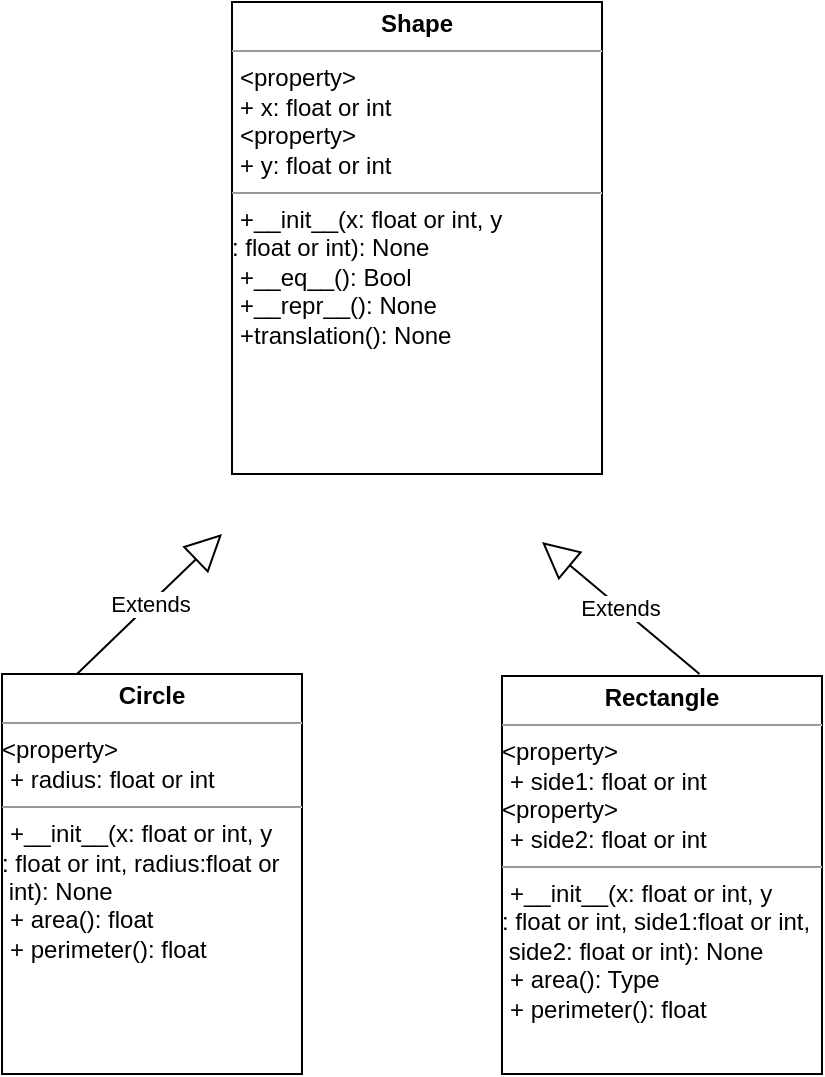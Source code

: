 <mxfile version="15.2.7" type="device"><diagram id="716TIhtd6yE2qo0br7zd" name="Page-1"><mxGraphModel dx="782" dy="497" grid="1" gridSize="10" guides="1" tooltips="1" connect="1" arrows="1" fold="1" page="1" pageScale="1" pageWidth="850" pageHeight="1100" math="0" shadow="0"><root><mxCell id="0"/><mxCell id="1" parent="0"/><mxCell id="pL8FyPuxDcZSbZw7dkn8-1" value="&lt;p style=&quot;margin: 0px ; margin-top: 4px ; text-align: center&quot;&gt;&lt;b&gt;Circle&lt;/b&gt;&lt;/p&gt;&lt;hr size=&quot;1&quot;&gt;&amp;lt;property&amp;gt;&lt;p style=&quot;margin: 0px ; margin-left: 4px&quot;&gt;&lt;span&gt;+ radius: float or int&lt;/span&gt;&lt;br&gt;&lt;/p&gt;&lt;hr size=&quot;1&quot;&gt;&lt;p style=&quot;margin: 0px 0px 0px 4px&quot;&gt;+__init__(x: float or int, y&lt;/p&gt;: float or int, radius:float or&lt;br&gt;&amp;nbsp;int): None&lt;br&gt;&lt;p style=&quot;margin: 0px ; margin-left: 4px&quot;&gt;+ area(): float&lt;/p&gt;&lt;p style=&quot;margin: 0px ; margin-left: 4px&quot;&gt;+ perimeter(): float&lt;/p&gt;" style="verticalAlign=top;align=left;overflow=fill;fontSize=12;fontFamily=Helvetica;html=1;" vertex="1" parent="1"><mxGeometry x="310" y="350" width="150" height="200" as="geometry"/></mxCell><mxCell id="pL8FyPuxDcZSbZw7dkn8-2" value="&lt;p style=&quot;margin: 0px ; margin-top: 4px ; text-align: center&quot;&gt;&lt;b&gt;Shape&lt;/b&gt;&lt;/p&gt;&lt;hr size=&quot;1&quot;&gt;&lt;p style=&quot;margin: 0px 0px 0px 4px&quot;&gt;&amp;lt;property&amp;gt;&lt;/p&gt;&lt;p style=&quot;margin: 0px 0px 0px 4px&quot;&gt;+ x: float or int&lt;/p&gt;&lt;p style=&quot;margin: 0px 0px 0px 4px&quot;&gt;&amp;lt;property&amp;gt;&lt;br&gt;&lt;/p&gt;&lt;p style=&quot;margin: 0px 0px 0px 4px&quot;&gt;+ y: float or int&lt;/p&gt;&lt;hr size=&quot;1&quot;&gt;&lt;p style=&quot;margin: 0px ; margin-left: 4px&quot;&gt;&lt;span&gt;+__init__(x: float or int, y&lt;/span&gt;&lt;/p&gt;: float or int): None&lt;p style=&quot;margin: 0px ; margin-left: 4px&quot;&gt;&lt;span&gt;+__eq__(): Bool&lt;/span&gt;&lt;br&gt;&lt;/p&gt;&lt;p style=&quot;margin: 0px ; margin-left: 4px&quot;&gt;&lt;span&gt;+__repr__(): None&lt;/span&gt;&lt;/p&gt;&lt;p style=&quot;margin: 0px ; margin-left: 4px&quot;&gt;&lt;span&gt;+translation(): None&lt;/span&gt;&lt;/p&gt;" style="verticalAlign=top;align=left;overflow=fill;fontSize=12;fontFamily=Helvetica;html=1;" vertex="1" parent="1"><mxGeometry x="425" y="14" width="185" height="236" as="geometry"/></mxCell><mxCell id="pL8FyPuxDcZSbZw7dkn8-3" value="&lt;p style=&quot;margin: 0px ; margin-top: 4px ; text-align: center&quot;&gt;&lt;b&gt;Rectangle&lt;/b&gt;&lt;/p&gt;&lt;hr size=&quot;1&quot;&gt;&amp;lt;property&amp;gt;&lt;p style=&quot;margin: 0px ; margin-left: 4px&quot;&gt;&lt;span&gt;+ side1: float or int&lt;/span&gt;&lt;br&gt;&lt;/p&gt;&amp;lt;property&amp;gt;&lt;p style=&quot;margin: 0px ; margin-left: 4px&quot;&gt;+ side2: float or int&lt;span&gt;&lt;br&gt;&lt;/span&gt;&lt;/p&gt;&lt;hr size=&quot;1&quot;&gt;&lt;p style=&quot;margin: 0px 0px 0px 4px&quot;&gt;+__init__(x: float or int, y&lt;/p&gt;: float or int, side1:float or int,&lt;br&gt;&amp;nbsp;side2: float or int): None&lt;br&gt;&lt;p style=&quot;margin: 0px ; margin-left: 4px&quot;&gt;+ area(): Type&lt;/p&gt;&lt;p style=&quot;margin: 0px ; margin-left: 4px&quot;&gt;+ perimeter(): float&lt;br&gt;&lt;/p&gt;" style="verticalAlign=top;align=left;overflow=fill;fontSize=12;fontFamily=Helvetica;html=1;" vertex="1" parent="1"><mxGeometry x="560" y="351" width="160" height="199" as="geometry"/></mxCell><mxCell id="pL8FyPuxDcZSbZw7dkn8-4" value="Extends" style="endArrow=block;endSize=16;endFill=0;html=1;exitX=0.25;exitY=0;exitDx=0;exitDy=0;" edge="1" parent="1" source="pL8FyPuxDcZSbZw7dkn8-1"><mxGeometry width="160" relative="1" as="geometry"><mxPoint x="360" y="210" as="sourcePoint"/><mxPoint x="420" y="280" as="targetPoint"/></mxGeometry></mxCell><mxCell id="pL8FyPuxDcZSbZw7dkn8-5" value="Extends" style="endArrow=block;endSize=16;endFill=0;html=1;entryX=0.25;entryY=1;entryDx=0;entryDy=0;" edge="1" parent="1"><mxGeometry width="160" relative="1" as="geometry"><mxPoint x="658.75" y="350" as="sourcePoint"/><mxPoint x="580" y="284" as="targetPoint"/></mxGeometry></mxCell></root></mxGraphModel></diagram></mxfile>